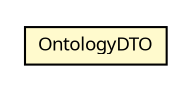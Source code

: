 #!/usr/local/bin/dot
#
# Class diagram 
# Generated by UMLGraph version R5_6 (http://www.umlgraph.org/)
#

digraph G {
	edge [fontname="Trebuchet MS",fontsize=10,labelfontname="Trebuchet MS",labelfontsize=10];
	node [fontname="Trebuchet MS",fontsize=10,shape=plaintext];
	nodesep=0.25;
	ranksep=0.5;
	// se.cambio.cds.model.ontology.dto.OntologyDTO
	c259262 [label=<<table title="se.cambio.cds.model.ontology.dto.OntologyDTO" border="0" cellborder="1" cellspacing="0" cellpadding="2" port="p" bgcolor="lemonChiffon" href="./OntologyDTO.html">
		<tr><td><table border="0" cellspacing="0" cellpadding="1">
<tr><td align="center" balign="center"><font face="Trebuchet MS"> OntologyDTO </font></td></tr>
		</table></td></tr>
		</table>>, URL="./OntologyDTO.html", fontname="Trebuchet MS", fontcolor="black", fontsize=9.0];
}

